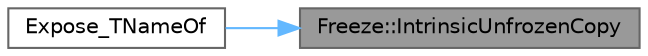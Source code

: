 digraph "Freeze::IntrinsicUnfrozenCopy"
{
 // INTERACTIVE_SVG=YES
 // LATEX_PDF_SIZE
  bgcolor="transparent";
  edge [fontname=Helvetica,fontsize=10,labelfontname=Helvetica,labelfontsize=10];
  node [fontname=Helvetica,fontsize=10,shape=box,height=0.2,width=0.4];
  rankdir="RL";
  Node1 [id="Node000001",label="Freeze::IntrinsicUnfrozenCopy",height=0.2,width=0.4,color="gray40", fillcolor="grey60", style="filled", fontcolor="black",tooltip=" "];
  Node1 -> Node2 [id="edge1_Node000001_Node000002",dir="back",color="steelblue1",style="solid",tooltip=" "];
  Node2 [id="Node000002",label="Expose_TNameOf",height=0.2,width=0.4,color="grey40", fillcolor="white", style="filled",URL="$d6/d35/NameTypes_8h.html#a9d115622a3ad68adf2b0567e99c6947a",tooltip=" "];
}
